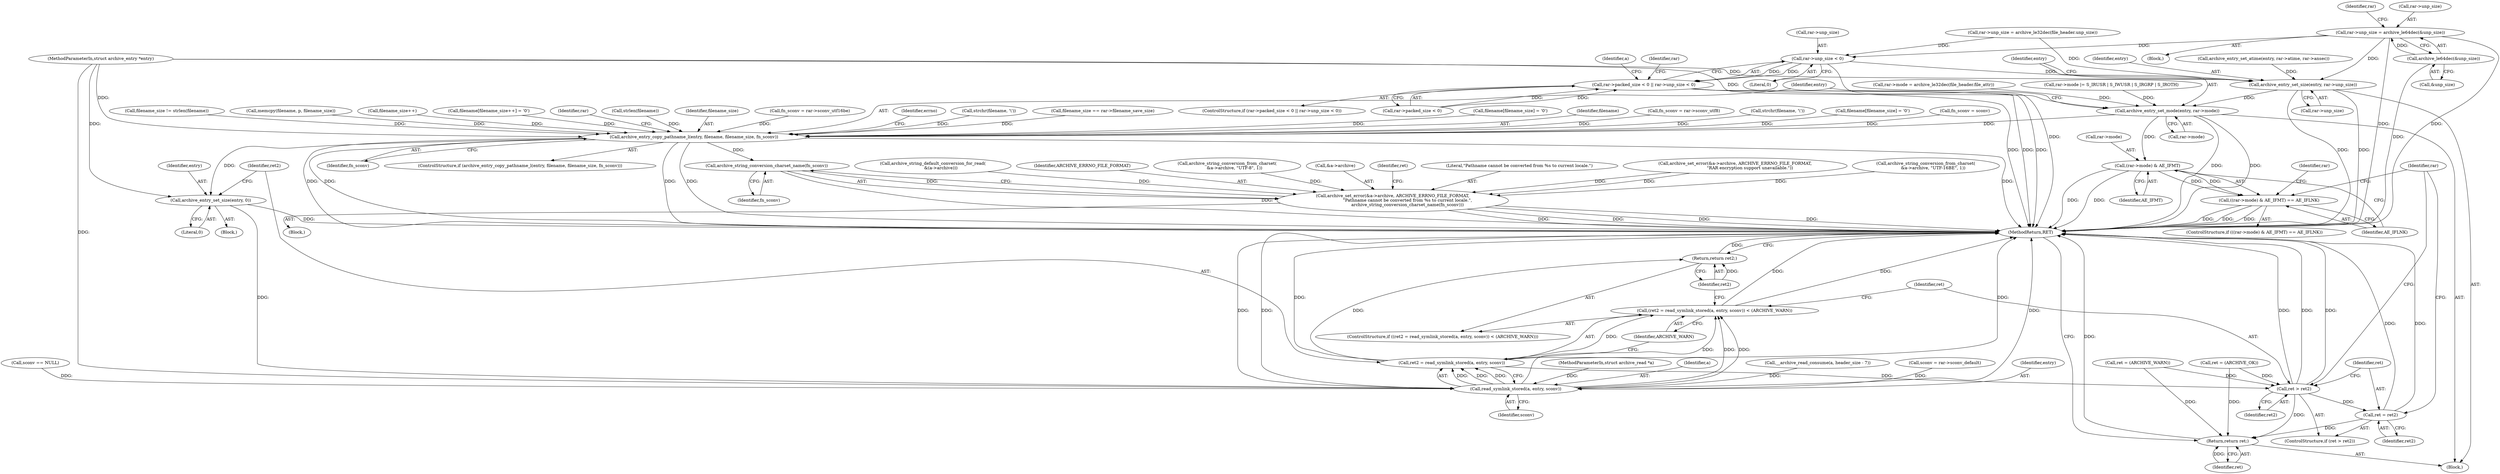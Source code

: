 digraph "0_libarchive_bfcfe6f04ed20db2504db8a254d1f40a1d84eb28_0@pointer" {
"1000522" [label="(Call,rar->unp_size = archive_le64dec(&unp_size))"];
"1000526" [label="(Call,archive_le64dec(&unp_size))"];
"1000554" [label="(Call,rar->unp_size < 0)"];
"1000548" [label="(Call,rar->packed_size < 0 || rar->unp_size < 0)"];
"1001663" [label="(Call,archive_entry_set_size(entry, rar->unp_size))"];
"1001668" [label="(Call,archive_entry_set_mode(entry, rar->mode))"];
"1001674" [label="(Call,archive_entry_copy_pathname_l(entry, filename, filename_size, fn_sconv))"];
"1001701" [label="(Call,archive_string_conversion_charset_name(fn_sconv))"];
"1001694" [label="(Call,archive_set_error(&a->archive, ARCHIVE_ERRNO_FILE_FORMAT,\n                      \"Pathname cannot be converted from %s to current locale.\",\n                      archive_string_conversion_charset_name(fn_sconv)))"];
"1001720" [label="(Call,archive_entry_set_size(entry, 0))"];
"1001727" [label="(Call,read_symlink_stored(a, entry, sconv))"];
"1001724" [label="(Call,(ret2 = read_symlink_stored(a, entry, sconv)) < (ARCHIVE_WARN))"];
"1001725" [label="(Call,ret2 = read_symlink_stored(a, entry, sconv))"];
"1001732" [label="(Return,return ret2;)"];
"1001735" [label="(Call,ret > ret2)"];
"1001738" [label="(Call,ret = ret2)"];
"1001752" [label="(Return,return ret;)"];
"1001708" [label="(Call,(rar->mode) & AE_IFMT)"];
"1001707" [label="(Call,((rar->mode) & AE_IFMT) == AE_IFLNK)"];
"1000547" [label="(ControlStructure,if (rar->packed_size < 0 || rar->unp_size < 0))"];
"1001737" [label="(Identifier,ret2)"];
"1000563" [label="(Identifier,a)"];
"1001498" [label="(Call,rar->mode = archive_le32dec(file_header.file_attr))"];
"1001707" [label="(Call,((rar->mode) & AE_IFMT) == AE_IFLNK)"];
"1001067" [label="(Call,strchr(filename, '\\'))"];
"1000717" [label="(Call,filename_size != strlen(filename))"];
"1001739" [label="(Identifier,ret)"];
"1000571" [label="(Identifier,rar)"];
"1000558" [label="(Literal,0)"];
"1001703" [label="(Call,ret = (ARCHIVE_WARN))"];
"1001483" [label="(Call,rar->mode |= S_IRUSR | S_IWUSR | S_IRGRP | S_IROTH)"];
"1001674" [label="(Call,archive_entry_copy_pathname_l(entry, filename, filename_size, fn_sconv))"];
"1000700" [label="(Call,memcpy(filename, p, filename_size))"];
"1000549" [label="(Call,rar->packed_size < 0)"];
"1001670" [label="(Call,rar->mode)"];
"1000551" [label="(Identifier,rar)"];
"1001720" [label="(Call,archive_entry_set_size(entry, 0))"];
"1001740" [label="(Identifier,ret2)"];
"1000121" [label="(Block,)"];
"1001694" [label="(Call,archive_set_error(&a->archive, ARCHIVE_ERRNO_FILE_FORMAT,\n                      \"Pathname cannot be converted from %s to current locale.\",\n                      archive_string_conversion_charset_name(fn_sconv)))"];
"1001699" [label="(Identifier,ARCHIVE_ERRNO_FILE_FORMAT)"];
"1001664" [label="(Identifier,entry)"];
"1001709" [label="(Call,rar->mode)"];
"1001754" [label="(MethodReturn,RET)"];
"1000527" [label="(Call,&unp_size)"];
"1000944" [label="(Call,filename_size++)"];
"1001735" [label="(Call,ret > ret2)"];
"1000522" [label="(Call,rar->unp_size = archive_le64dec(&unp_size))"];
"1001678" [label="(Identifier,fn_sconv)"];
"1000941" [label="(Call,filename[filename_size++] = '\0')"];
"1001710" [label="(Identifier,rar)"];
"1000743" [label="(Call,strlen(filename))"];
"1001677" [label="(Identifier,filename_size)"];
"1001722" [label="(Literal,0)"];
"1000548" [label="(Call,rar->packed_size < 0 || rar->unp_size < 0)"];
"1000526" [label="(Call,archive_le64dec(&unp_size))"];
"1001023" [label="(Call,archive_string_conversion_from_charset(\n           &a->archive, \"UTF-8\", 1))"];
"1000978" [label="(Call,fn_sconv = rar->sconv_utf16be)"];
"1001734" [label="(ControlStructure,if (ret > ret2))"];
"1000484" [label="(Block,)"];
"1001706" [label="(ControlStructure,if (((rar->mode) & AE_IFMT) == AE_IFLNK))"];
"1001682" [label="(Identifier,errno)"];
"1001695" [label="(Call,&a->archive)"];
"1001724" [label="(Call,(ret2 = read_symlink_stored(a, entry, sconv)) < (ARCHIVE_WARN))"];
"1000555" [label="(Call,rar->unp_size)"];
"1001721" [label="(Identifier,entry)"];
"1001663" [label="(Call,archive_entry_set_size(entry, rar->unp_size))"];
"1001704" [label="(Identifier,ret)"];
"1001738" [label="(Call,ret = ret2)"];
"1001723" [label="(ControlStructure,if ((ret2 = read_symlink_stored(a, entry, sconv)) < (ARCHIVE_WARN)))"];
"1001713" [label="(Identifier,AE_IFLNK)"];
"1001665" [label="(Call,rar->unp_size)"];
"1000140" [label="(Call,ret = (ARCHIVE_OK))"];
"1001655" [label="(Call,archive_entry_set_atime(entry, rar->atime, rar->ansec))"];
"1000554" [label="(Call,rar->unp_size < 0)"];
"1001700" [label="(Literal,\"Pathname cannot be converted from %s to current locale.\")"];
"1000539" [label="(Call,rar->unp_size = archive_le32dec(file_header.unp_size))"];
"1000118" [label="(MethodParameterIn,struct archive_read *a)"];
"1001708" [label="(Call,(rar->mode) & AE_IFMT)"];
"1001730" [label="(Identifier,sconv)"];
"1001728" [label="(Identifier,a)"];
"1001731" [label="(Identifier,ARCHIVE_WARN)"];
"1000119" [label="(MethodParameterIn,struct archive_entry *entry)"];
"1000471" [label="(Call,archive_set_error(&a->archive, ARCHIVE_ERRNO_FILE_FORMAT,\n                      \"RAR encryption support unavailable.\"))"];
"1001084" [label="(Call,filename_size == rar->filename_save_size)"];
"1000523" [label="(Call,rar->unp_size)"];
"1001736" [label="(Identifier,ret)"];
"1000947" [label="(Call,filename[filename_size] = '\0')"];
"1001679" [label="(Block,)"];
"1001407" [label="(Call,__archive_read_consume(a, header_size - 7))"];
"1001717" [label="(Identifier,rar)"];
"1001714" [label="(Block,)"];
"1001732" [label="(Return,return ret2;)"];
"1001752" [label="(Return,return ret;)"];
"1001753" [label="(Identifier,ret)"];
"1000963" [label="(Call,archive_string_conversion_from_charset(\n           &a->archive, \"UTF-16BE\", 1))"];
"1001676" [label="(Identifier,filename)"];
"1001038" [label="(Call,fn_sconv = rar->sconv_utf8)"];
"1001733" [label="(Identifier,ret2)"];
"1001675" [label="(Identifier,entry)"];
"1000183" [label="(Call,sconv = rar->sconv_default)"];
"1001702" [label="(Identifier,fn_sconv)"];
"1001729" [label="(Identifier,entry)"];
"1001744" [label="(Identifier,rar)"];
"1001047" [label="(Call,strchr(filename, '\\'))"];
"1001725" [label="(Call,ret2 = read_symlink_stored(a, entry, sconv))"];
"1001669" [label="(Identifier,entry)"];
"1001727" [label="(Call,read_symlink_stored(a, entry, sconv))"];
"1001668" [label="(Call,archive_entry_set_mode(entry, rar->mode))"];
"1000159" [label="(Call,sconv == NULL)"];
"1001712" [label="(Identifier,AE_IFMT)"];
"1000704" [label="(Call,filename[filename_size] = '\0')"];
"1001060" [label="(Call,fn_sconv = sconv)"];
"1000173" [label="(Call,archive_string_default_conversion_for_read(\n            &(a->archive)))"];
"1001701" [label="(Call,archive_string_conversion_charset_name(fn_sconv))"];
"1001726" [label="(Identifier,ret2)"];
"1001673" [label="(ControlStructure,if (archive_entry_copy_pathname_l(entry, filename, filename_size, fn_sconv)))"];
"1000522" -> "1000484"  [label="AST: "];
"1000522" -> "1000526"  [label="CFG: "];
"1000523" -> "1000522"  [label="AST: "];
"1000526" -> "1000522"  [label="AST: "];
"1000551" -> "1000522"  [label="CFG: "];
"1000522" -> "1001754"  [label="DDG: "];
"1000522" -> "1001754"  [label="DDG: "];
"1000526" -> "1000522"  [label="DDG: "];
"1000522" -> "1000554"  [label="DDG: "];
"1000522" -> "1001663"  [label="DDG: "];
"1000526" -> "1000527"  [label="CFG: "];
"1000527" -> "1000526"  [label="AST: "];
"1000526" -> "1001754"  [label="DDG: "];
"1000554" -> "1000548"  [label="AST: "];
"1000554" -> "1000558"  [label="CFG: "];
"1000555" -> "1000554"  [label="AST: "];
"1000558" -> "1000554"  [label="AST: "];
"1000548" -> "1000554"  [label="CFG: "];
"1000554" -> "1001754"  [label="DDG: "];
"1000554" -> "1000548"  [label="DDG: "];
"1000554" -> "1000548"  [label="DDG: "];
"1000539" -> "1000554"  [label="DDG: "];
"1000554" -> "1001663"  [label="DDG: "];
"1000548" -> "1000547"  [label="AST: "];
"1000548" -> "1000549"  [label="CFG: "];
"1000549" -> "1000548"  [label="AST: "];
"1000563" -> "1000548"  [label="CFG: "];
"1000571" -> "1000548"  [label="CFG: "];
"1000548" -> "1001754"  [label="DDG: "];
"1000548" -> "1001754"  [label="DDG: "];
"1000548" -> "1001754"  [label="DDG: "];
"1000549" -> "1000548"  [label="DDG: "];
"1000549" -> "1000548"  [label="DDG: "];
"1001663" -> "1000121"  [label="AST: "];
"1001663" -> "1001665"  [label="CFG: "];
"1001664" -> "1001663"  [label="AST: "];
"1001665" -> "1001663"  [label="AST: "];
"1001669" -> "1001663"  [label="CFG: "];
"1001663" -> "1001754"  [label="DDG: "];
"1001663" -> "1001754"  [label="DDG: "];
"1001655" -> "1001663"  [label="DDG: "];
"1000119" -> "1001663"  [label="DDG: "];
"1000539" -> "1001663"  [label="DDG: "];
"1001663" -> "1001668"  [label="DDG: "];
"1001668" -> "1000121"  [label="AST: "];
"1001668" -> "1001670"  [label="CFG: "];
"1001669" -> "1001668"  [label="AST: "];
"1001670" -> "1001668"  [label="AST: "];
"1001675" -> "1001668"  [label="CFG: "];
"1001668" -> "1001754"  [label="DDG: "];
"1001668" -> "1001754"  [label="DDG: "];
"1000119" -> "1001668"  [label="DDG: "];
"1001498" -> "1001668"  [label="DDG: "];
"1001483" -> "1001668"  [label="DDG: "];
"1001668" -> "1001674"  [label="DDG: "];
"1001668" -> "1001708"  [label="DDG: "];
"1001674" -> "1001673"  [label="AST: "];
"1001674" -> "1001678"  [label="CFG: "];
"1001675" -> "1001674"  [label="AST: "];
"1001676" -> "1001674"  [label="AST: "];
"1001677" -> "1001674"  [label="AST: "];
"1001678" -> "1001674"  [label="AST: "];
"1001682" -> "1001674"  [label="CFG: "];
"1001710" -> "1001674"  [label="CFG: "];
"1001674" -> "1001754"  [label="DDG: "];
"1001674" -> "1001754"  [label="DDG: "];
"1001674" -> "1001754"  [label="DDG: "];
"1001674" -> "1001754"  [label="DDG: "];
"1001674" -> "1001754"  [label="DDG: "];
"1000119" -> "1001674"  [label="DDG: "];
"1000941" -> "1001674"  [label="DDG: "];
"1001047" -> "1001674"  [label="DDG: "];
"1000947" -> "1001674"  [label="DDG: "];
"1000704" -> "1001674"  [label="DDG: "];
"1001067" -> "1001674"  [label="DDG: "];
"1000743" -> "1001674"  [label="DDG: "];
"1000944" -> "1001674"  [label="DDG: "];
"1001084" -> "1001674"  [label="DDG: "];
"1000717" -> "1001674"  [label="DDG: "];
"1000700" -> "1001674"  [label="DDG: "];
"1001060" -> "1001674"  [label="DDG: "];
"1000978" -> "1001674"  [label="DDG: "];
"1001038" -> "1001674"  [label="DDG: "];
"1001674" -> "1001701"  [label="DDG: "];
"1001674" -> "1001720"  [label="DDG: "];
"1001701" -> "1001694"  [label="AST: "];
"1001701" -> "1001702"  [label="CFG: "];
"1001702" -> "1001701"  [label="AST: "];
"1001694" -> "1001701"  [label="CFG: "];
"1001701" -> "1001754"  [label="DDG: "];
"1001701" -> "1001694"  [label="DDG: "];
"1001694" -> "1001679"  [label="AST: "];
"1001695" -> "1001694"  [label="AST: "];
"1001699" -> "1001694"  [label="AST: "];
"1001700" -> "1001694"  [label="AST: "];
"1001704" -> "1001694"  [label="CFG: "];
"1001694" -> "1001754"  [label="DDG: "];
"1001694" -> "1001754"  [label="DDG: "];
"1001694" -> "1001754"  [label="DDG: "];
"1001694" -> "1001754"  [label="DDG: "];
"1001023" -> "1001694"  [label="DDG: "];
"1000471" -> "1001694"  [label="DDG: "];
"1000471" -> "1001694"  [label="DDG: "];
"1000963" -> "1001694"  [label="DDG: "];
"1000173" -> "1001694"  [label="DDG: "];
"1001720" -> "1001714"  [label="AST: "];
"1001720" -> "1001722"  [label="CFG: "];
"1001721" -> "1001720"  [label="AST: "];
"1001722" -> "1001720"  [label="AST: "];
"1001726" -> "1001720"  [label="CFG: "];
"1001720" -> "1001754"  [label="DDG: "];
"1000119" -> "1001720"  [label="DDG: "];
"1001720" -> "1001727"  [label="DDG: "];
"1001727" -> "1001725"  [label="AST: "];
"1001727" -> "1001730"  [label="CFG: "];
"1001728" -> "1001727"  [label="AST: "];
"1001729" -> "1001727"  [label="AST: "];
"1001730" -> "1001727"  [label="AST: "];
"1001725" -> "1001727"  [label="CFG: "];
"1001727" -> "1001754"  [label="DDG: "];
"1001727" -> "1001754"  [label="DDG: "];
"1001727" -> "1001754"  [label="DDG: "];
"1001727" -> "1001724"  [label="DDG: "];
"1001727" -> "1001724"  [label="DDG: "];
"1001727" -> "1001724"  [label="DDG: "];
"1001727" -> "1001725"  [label="DDG: "];
"1001727" -> "1001725"  [label="DDG: "];
"1001727" -> "1001725"  [label="DDG: "];
"1001407" -> "1001727"  [label="DDG: "];
"1000118" -> "1001727"  [label="DDG: "];
"1000119" -> "1001727"  [label="DDG: "];
"1000159" -> "1001727"  [label="DDG: "];
"1000183" -> "1001727"  [label="DDG: "];
"1001724" -> "1001723"  [label="AST: "];
"1001724" -> "1001731"  [label="CFG: "];
"1001725" -> "1001724"  [label="AST: "];
"1001731" -> "1001724"  [label="AST: "];
"1001733" -> "1001724"  [label="CFG: "];
"1001736" -> "1001724"  [label="CFG: "];
"1001724" -> "1001754"  [label="DDG: "];
"1001724" -> "1001754"  [label="DDG: "];
"1001725" -> "1001724"  [label="DDG: "];
"1001726" -> "1001725"  [label="AST: "];
"1001731" -> "1001725"  [label="CFG: "];
"1001725" -> "1001754"  [label="DDG: "];
"1001725" -> "1001754"  [label="DDG: "];
"1001725" -> "1001732"  [label="DDG: "];
"1001725" -> "1001735"  [label="DDG: "];
"1001732" -> "1001723"  [label="AST: "];
"1001732" -> "1001733"  [label="CFG: "];
"1001733" -> "1001732"  [label="AST: "];
"1001754" -> "1001732"  [label="CFG: "];
"1001732" -> "1001754"  [label="DDG: "];
"1001733" -> "1001732"  [label="DDG: "];
"1001735" -> "1001734"  [label="AST: "];
"1001735" -> "1001737"  [label="CFG: "];
"1001736" -> "1001735"  [label="AST: "];
"1001737" -> "1001735"  [label="AST: "];
"1001739" -> "1001735"  [label="CFG: "];
"1001744" -> "1001735"  [label="CFG: "];
"1001735" -> "1001754"  [label="DDG: "];
"1001735" -> "1001754"  [label="DDG: "];
"1001735" -> "1001754"  [label="DDG: "];
"1000140" -> "1001735"  [label="DDG: "];
"1001703" -> "1001735"  [label="DDG: "];
"1001735" -> "1001738"  [label="DDG: "];
"1001735" -> "1001752"  [label="DDG: "];
"1001738" -> "1001734"  [label="AST: "];
"1001738" -> "1001740"  [label="CFG: "];
"1001739" -> "1001738"  [label="AST: "];
"1001740" -> "1001738"  [label="AST: "];
"1001744" -> "1001738"  [label="CFG: "];
"1001738" -> "1001754"  [label="DDG: "];
"1001738" -> "1001754"  [label="DDG: "];
"1001738" -> "1001752"  [label="DDG: "];
"1001752" -> "1000121"  [label="AST: "];
"1001752" -> "1001753"  [label="CFG: "];
"1001753" -> "1001752"  [label="AST: "];
"1001754" -> "1001752"  [label="CFG: "];
"1001752" -> "1001754"  [label="DDG: "];
"1001753" -> "1001752"  [label="DDG: "];
"1000140" -> "1001752"  [label="DDG: "];
"1001703" -> "1001752"  [label="DDG: "];
"1001708" -> "1001707"  [label="AST: "];
"1001708" -> "1001712"  [label="CFG: "];
"1001709" -> "1001708"  [label="AST: "];
"1001712" -> "1001708"  [label="AST: "];
"1001713" -> "1001708"  [label="CFG: "];
"1001708" -> "1001754"  [label="DDG: "];
"1001708" -> "1001754"  [label="DDG: "];
"1001708" -> "1001707"  [label="DDG: "];
"1001708" -> "1001707"  [label="DDG: "];
"1001707" -> "1001706"  [label="AST: "];
"1001707" -> "1001713"  [label="CFG: "];
"1001713" -> "1001707"  [label="AST: "];
"1001717" -> "1001707"  [label="CFG: "];
"1001744" -> "1001707"  [label="CFG: "];
"1001707" -> "1001754"  [label="DDG: "];
"1001707" -> "1001754"  [label="DDG: "];
"1001707" -> "1001754"  [label="DDG: "];
}
